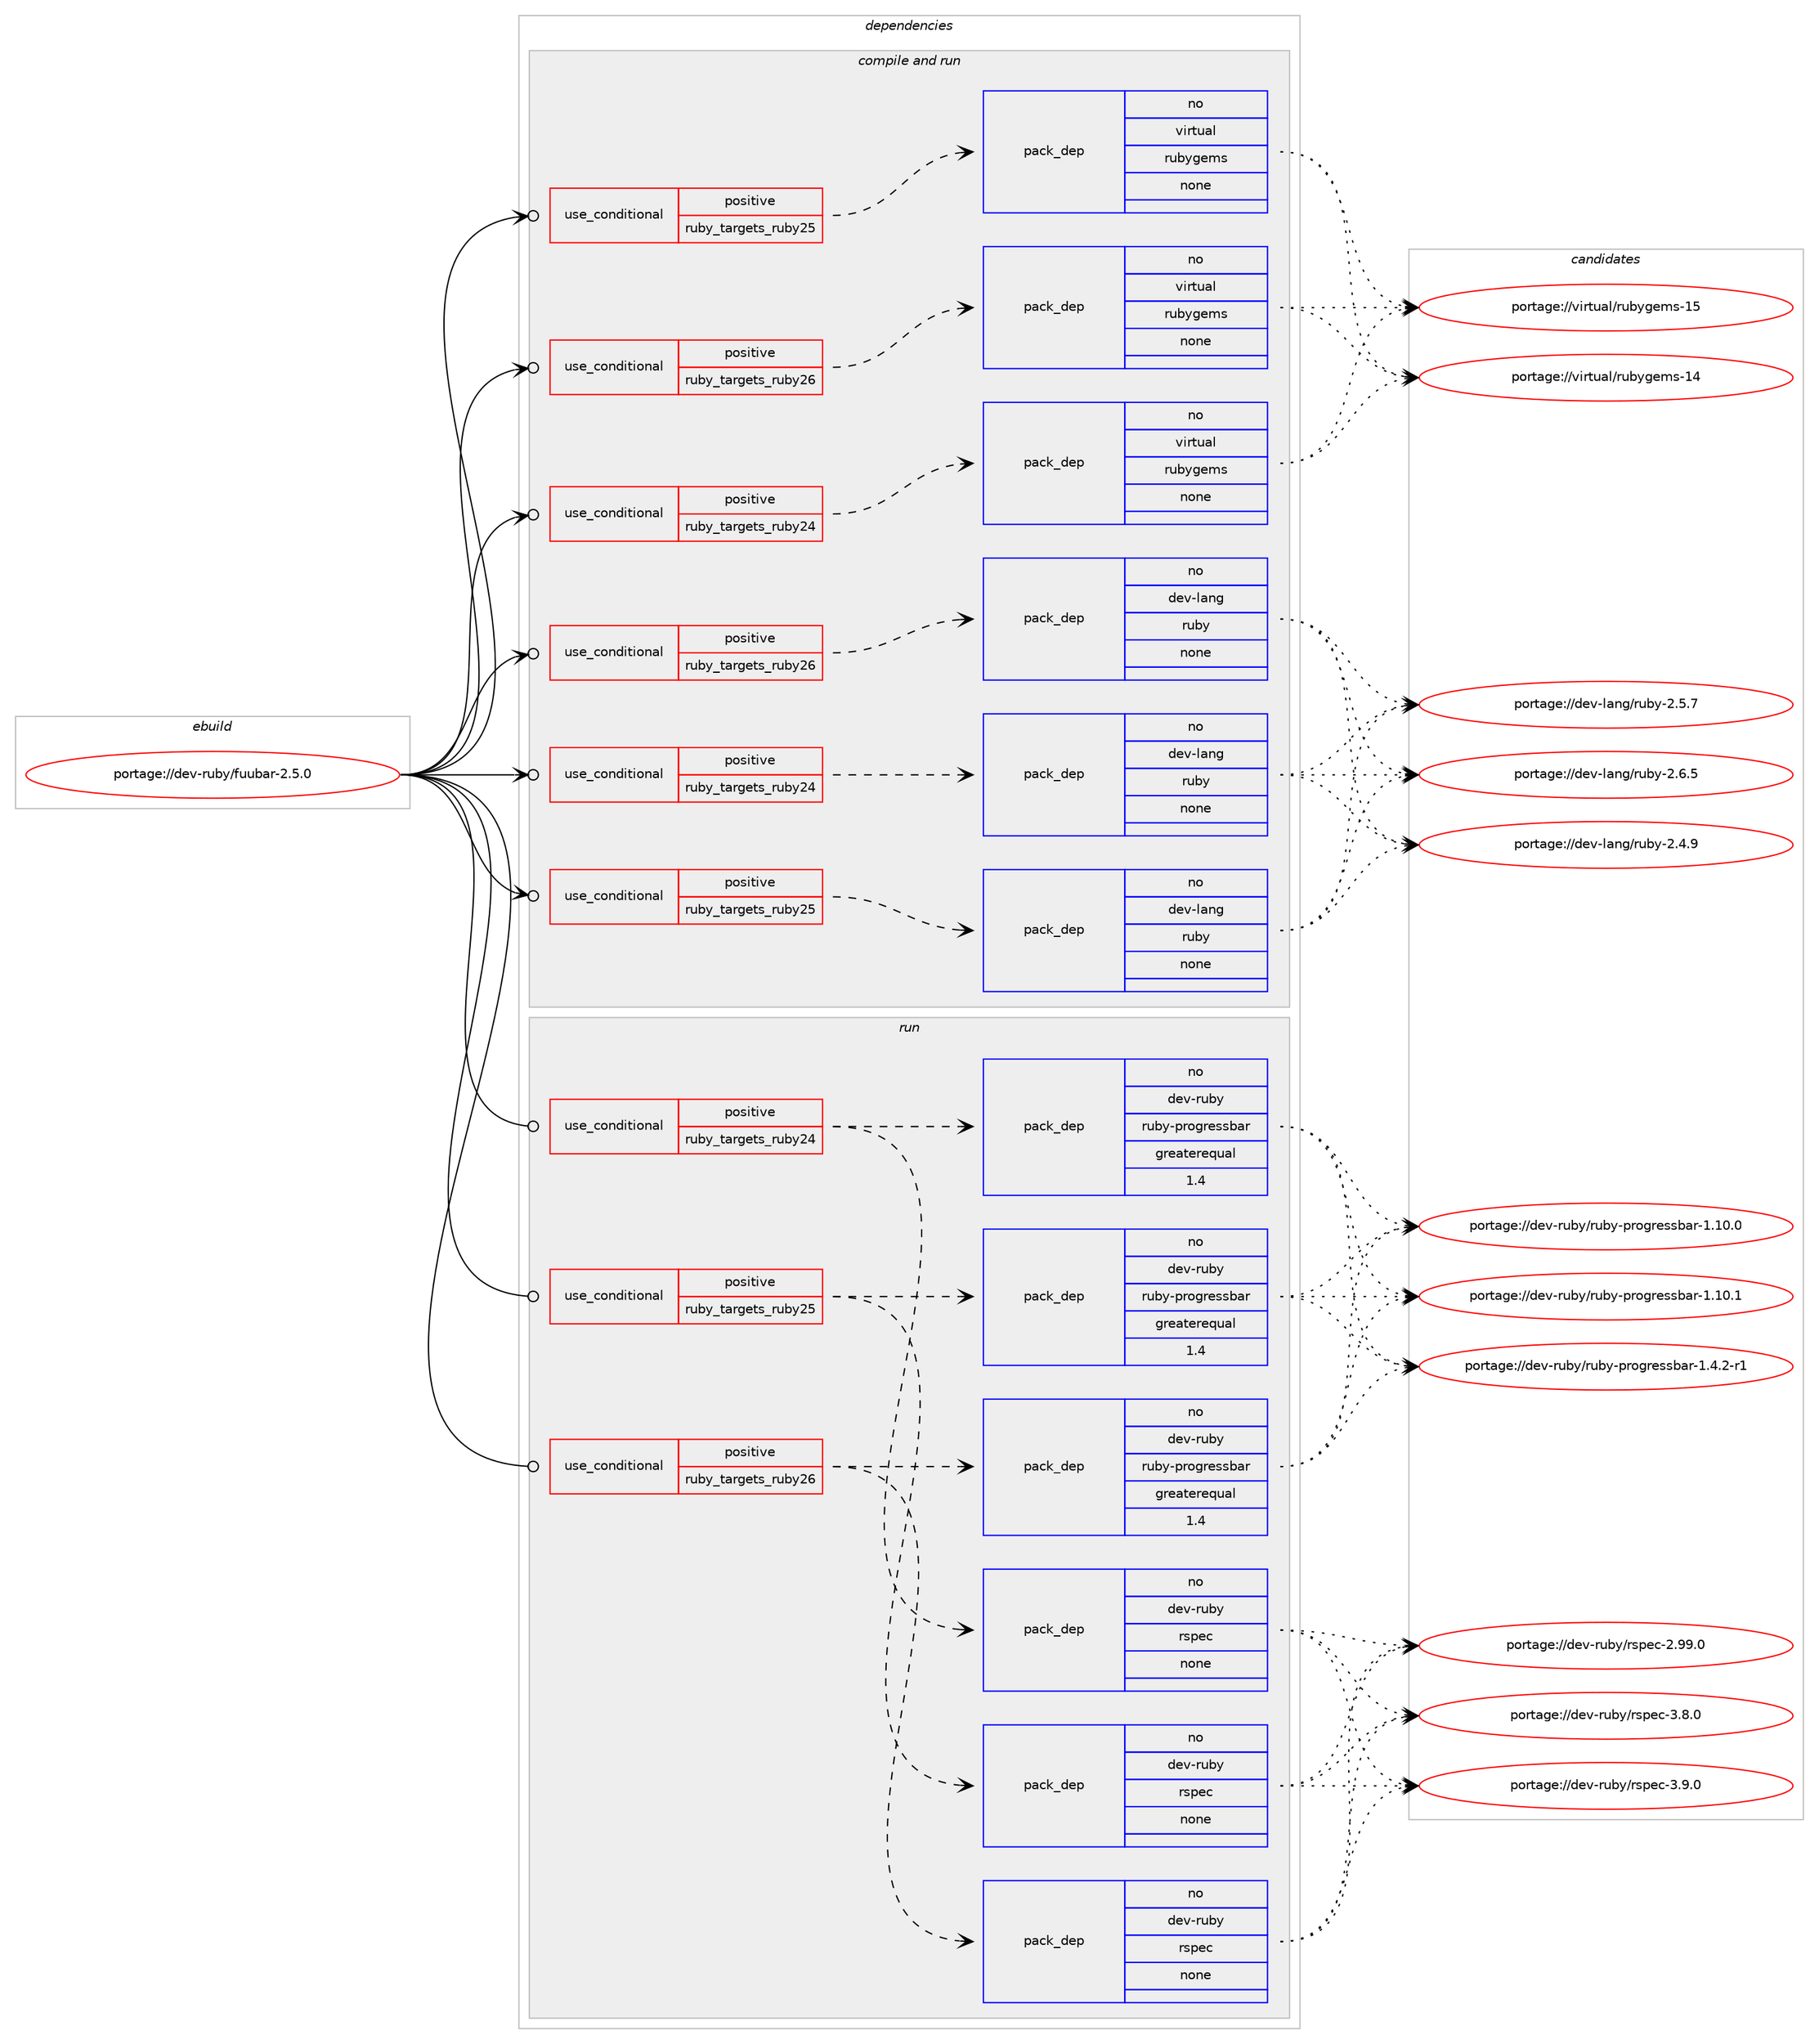 digraph prolog {

# *************
# Graph options
# *************

newrank=true;
concentrate=true;
compound=true;
graph [rankdir=LR,fontname=Helvetica,fontsize=10,ranksep=1.5];#, ranksep=2.5, nodesep=0.2];
edge  [arrowhead=vee];
node  [fontname=Helvetica,fontsize=10];

# **********
# The ebuild
# **********

subgraph cluster_leftcol {
color=gray;
rank=same;
label=<<i>ebuild</i>>;
id [label="portage://dev-ruby/fuubar-2.5.0", color=red, width=4, href="../dev-ruby/fuubar-2.5.0.svg"];
}

# ****************
# The dependencies
# ****************

subgraph cluster_midcol {
color=gray;
label=<<i>dependencies</i>>;
subgraph cluster_compile {
fillcolor="#eeeeee";
style=filled;
label=<<i>compile</i>>;
}
subgraph cluster_compileandrun {
fillcolor="#eeeeee";
style=filled;
label=<<i>compile and run</i>>;
subgraph cond52574 {
dependency221857 [label=<<TABLE BORDER="0" CELLBORDER="1" CELLSPACING="0" CELLPADDING="4"><TR><TD ROWSPAN="3" CELLPADDING="10">use_conditional</TD></TR><TR><TD>positive</TD></TR><TR><TD>ruby_targets_ruby24</TD></TR></TABLE>>, shape=none, color=red];
subgraph pack165801 {
dependency221858 [label=<<TABLE BORDER="0" CELLBORDER="1" CELLSPACING="0" CELLPADDING="4" WIDTH="220"><TR><TD ROWSPAN="6" CELLPADDING="30">pack_dep</TD></TR><TR><TD WIDTH="110">no</TD></TR><TR><TD>dev-lang</TD></TR><TR><TD>ruby</TD></TR><TR><TD>none</TD></TR><TR><TD></TD></TR></TABLE>>, shape=none, color=blue];
}
dependency221857:e -> dependency221858:w [weight=20,style="dashed",arrowhead="vee"];
}
id:e -> dependency221857:w [weight=20,style="solid",arrowhead="odotvee"];
subgraph cond52575 {
dependency221859 [label=<<TABLE BORDER="0" CELLBORDER="1" CELLSPACING="0" CELLPADDING="4"><TR><TD ROWSPAN="3" CELLPADDING="10">use_conditional</TD></TR><TR><TD>positive</TD></TR><TR><TD>ruby_targets_ruby24</TD></TR></TABLE>>, shape=none, color=red];
subgraph pack165802 {
dependency221860 [label=<<TABLE BORDER="0" CELLBORDER="1" CELLSPACING="0" CELLPADDING="4" WIDTH="220"><TR><TD ROWSPAN="6" CELLPADDING="30">pack_dep</TD></TR><TR><TD WIDTH="110">no</TD></TR><TR><TD>virtual</TD></TR><TR><TD>rubygems</TD></TR><TR><TD>none</TD></TR><TR><TD></TD></TR></TABLE>>, shape=none, color=blue];
}
dependency221859:e -> dependency221860:w [weight=20,style="dashed",arrowhead="vee"];
}
id:e -> dependency221859:w [weight=20,style="solid",arrowhead="odotvee"];
subgraph cond52576 {
dependency221861 [label=<<TABLE BORDER="0" CELLBORDER="1" CELLSPACING="0" CELLPADDING="4"><TR><TD ROWSPAN="3" CELLPADDING="10">use_conditional</TD></TR><TR><TD>positive</TD></TR><TR><TD>ruby_targets_ruby25</TD></TR></TABLE>>, shape=none, color=red];
subgraph pack165803 {
dependency221862 [label=<<TABLE BORDER="0" CELLBORDER="1" CELLSPACING="0" CELLPADDING="4" WIDTH="220"><TR><TD ROWSPAN="6" CELLPADDING="30">pack_dep</TD></TR><TR><TD WIDTH="110">no</TD></TR><TR><TD>dev-lang</TD></TR><TR><TD>ruby</TD></TR><TR><TD>none</TD></TR><TR><TD></TD></TR></TABLE>>, shape=none, color=blue];
}
dependency221861:e -> dependency221862:w [weight=20,style="dashed",arrowhead="vee"];
}
id:e -> dependency221861:w [weight=20,style="solid",arrowhead="odotvee"];
subgraph cond52577 {
dependency221863 [label=<<TABLE BORDER="0" CELLBORDER="1" CELLSPACING="0" CELLPADDING="4"><TR><TD ROWSPAN="3" CELLPADDING="10">use_conditional</TD></TR><TR><TD>positive</TD></TR><TR><TD>ruby_targets_ruby25</TD></TR></TABLE>>, shape=none, color=red];
subgraph pack165804 {
dependency221864 [label=<<TABLE BORDER="0" CELLBORDER="1" CELLSPACING="0" CELLPADDING="4" WIDTH="220"><TR><TD ROWSPAN="6" CELLPADDING="30">pack_dep</TD></TR><TR><TD WIDTH="110">no</TD></TR><TR><TD>virtual</TD></TR><TR><TD>rubygems</TD></TR><TR><TD>none</TD></TR><TR><TD></TD></TR></TABLE>>, shape=none, color=blue];
}
dependency221863:e -> dependency221864:w [weight=20,style="dashed",arrowhead="vee"];
}
id:e -> dependency221863:w [weight=20,style="solid",arrowhead="odotvee"];
subgraph cond52578 {
dependency221865 [label=<<TABLE BORDER="0" CELLBORDER="1" CELLSPACING="0" CELLPADDING="4"><TR><TD ROWSPAN="3" CELLPADDING="10">use_conditional</TD></TR><TR><TD>positive</TD></TR><TR><TD>ruby_targets_ruby26</TD></TR></TABLE>>, shape=none, color=red];
subgraph pack165805 {
dependency221866 [label=<<TABLE BORDER="0" CELLBORDER="1" CELLSPACING="0" CELLPADDING="4" WIDTH="220"><TR><TD ROWSPAN="6" CELLPADDING="30">pack_dep</TD></TR><TR><TD WIDTH="110">no</TD></TR><TR><TD>dev-lang</TD></TR><TR><TD>ruby</TD></TR><TR><TD>none</TD></TR><TR><TD></TD></TR></TABLE>>, shape=none, color=blue];
}
dependency221865:e -> dependency221866:w [weight=20,style="dashed",arrowhead="vee"];
}
id:e -> dependency221865:w [weight=20,style="solid",arrowhead="odotvee"];
subgraph cond52579 {
dependency221867 [label=<<TABLE BORDER="0" CELLBORDER="1" CELLSPACING="0" CELLPADDING="4"><TR><TD ROWSPAN="3" CELLPADDING="10">use_conditional</TD></TR><TR><TD>positive</TD></TR><TR><TD>ruby_targets_ruby26</TD></TR></TABLE>>, shape=none, color=red];
subgraph pack165806 {
dependency221868 [label=<<TABLE BORDER="0" CELLBORDER="1" CELLSPACING="0" CELLPADDING="4" WIDTH="220"><TR><TD ROWSPAN="6" CELLPADDING="30">pack_dep</TD></TR><TR><TD WIDTH="110">no</TD></TR><TR><TD>virtual</TD></TR><TR><TD>rubygems</TD></TR><TR><TD>none</TD></TR><TR><TD></TD></TR></TABLE>>, shape=none, color=blue];
}
dependency221867:e -> dependency221868:w [weight=20,style="dashed",arrowhead="vee"];
}
id:e -> dependency221867:w [weight=20,style="solid",arrowhead="odotvee"];
}
subgraph cluster_run {
fillcolor="#eeeeee";
style=filled;
label=<<i>run</i>>;
subgraph cond52580 {
dependency221869 [label=<<TABLE BORDER="0" CELLBORDER="1" CELLSPACING="0" CELLPADDING="4"><TR><TD ROWSPAN="3" CELLPADDING="10">use_conditional</TD></TR><TR><TD>positive</TD></TR><TR><TD>ruby_targets_ruby24</TD></TR></TABLE>>, shape=none, color=red];
subgraph pack165807 {
dependency221870 [label=<<TABLE BORDER="0" CELLBORDER="1" CELLSPACING="0" CELLPADDING="4" WIDTH="220"><TR><TD ROWSPAN="6" CELLPADDING="30">pack_dep</TD></TR><TR><TD WIDTH="110">no</TD></TR><TR><TD>dev-ruby</TD></TR><TR><TD>rspec</TD></TR><TR><TD>none</TD></TR><TR><TD></TD></TR></TABLE>>, shape=none, color=blue];
}
dependency221869:e -> dependency221870:w [weight=20,style="dashed",arrowhead="vee"];
subgraph pack165808 {
dependency221871 [label=<<TABLE BORDER="0" CELLBORDER="1" CELLSPACING="0" CELLPADDING="4" WIDTH="220"><TR><TD ROWSPAN="6" CELLPADDING="30">pack_dep</TD></TR><TR><TD WIDTH="110">no</TD></TR><TR><TD>dev-ruby</TD></TR><TR><TD>ruby-progressbar</TD></TR><TR><TD>greaterequal</TD></TR><TR><TD>1.4</TD></TR></TABLE>>, shape=none, color=blue];
}
dependency221869:e -> dependency221871:w [weight=20,style="dashed",arrowhead="vee"];
}
id:e -> dependency221869:w [weight=20,style="solid",arrowhead="odot"];
subgraph cond52581 {
dependency221872 [label=<<TABLE BORDER="0" CELLBORDER="1" CELLSPACING="0" CELLPADDING="4"><TR><TD ROWSPAN="3" CELLPADDING="10">use_conditional</TD></TR><TR><TD>positive</TD></TR><TR><TD>ruby_targets_ruby25</TD></TR></TABLE>>, shape=none, color=red];
subgraph pack165809 {
dependency221873 [label=<<TABLE BORDER="0" CELLBORDER="1" CELLSPACING="0" CELLPADDING="4" WIDTH="220"><TR><TD ROWSPAN="6" CELLPADDING="30">pack_dep</TD></TR><TR><TD WIDTH="110">no</TD></TR><TR><TD>dev-ruby</TD></TR><TR><TD>rspec</TD></TR><TR><TD>none</TD></TR><TR><TD></TD></TR></TABLE>>, shape=none, color=blue];
}
dependency221872:e -> dependency221873:w [weight=20,style="dashed",arrowhead="vee"];
subgraph pack165810 {
dependency221874 [label=<<TABLE BORDER="0" CELLBORDER="1" CELLSPACING="0" CELLPADDING="4" WIDTH="220"><TR><TD ROWSPAN="6" CELLPADDING="30">pack_dep</TD></TR><TR><TD WIDTH="110">no</TD></TR><TR><TD>dev-ruby</TD></TR><TR><TD>ruby-progressbar</TD></TR><TR><TD>greaterequal</TD></TR><TR><TD>1.4</TD></TR></TABLE>>, shape=none, color=blue];
}
dependency221872:e -> dependency221874:w [weight=20,style="dashed",arrowhead="vee"];
}
id:e -> dependency221872:w [weight=20,style="solid",arrowhead="odot"];
subgraph cond52582 {
dependency221875 [label=<<TABLE BORDER="0" CELLBORDER="1" CELLSPACING="0" CELLPADDING="4"><TR><TD ROWSPAN="3" CELLPADDING="10">use_conditional</TD></TR><TR><TD>positive</TD></TR><TR><TD>ruby_targets_ruby26</TD></TR></TABLE>>, shape=none, color=red];
subgraph pack165811 {
dependency221876 [label=<<TABLE BORDER="0" CELLBORDER="1" CELLSPACING="0" CELLPADDING="4" WIDTH="220"><TR><TD ROWSPAN="6" CELLPADDING="30">pack_dep</TD></TR><TR><TD WIDTH="110">no</TD></TR><TR><TD>dev-ruby</TD></TR><TR><TD>rspec</TD></TR><TR><TD>none</TD></TR><TR><TD></TD></TR></TABLE>>, shape=none, color=blue];
}
dependency221875:e -> dependency221876:w [weight=20,style="dashed",arrowhead="vee"];
subgraph pack165812 {
dependency221877 [label=<<TABLE BORDER="0" CELLBORDER="1" CELLSPACING="0" CELLPADDING="4" WIDTH="220"><TR><TD ROWSPAN="6" CELLPADDING="30">pack_dep</TD></TR><TR><TD WIDTH="110">no</TD></TR><TR><TD>dev-ruby</TD></TR><TR><TD>ruby-progressbar</TD></TR><TR><TD>greaterequal</TD></TR><TR><TD>1.4</TD></TR></TABLE>>, shape=none, color=blue];
}
dependency221875:e -> dependency221877:w [weight=20,style="dashed",arrowhead="vee"];
}
id:e -> dependency221875:w [weight=20,style="solid",arrowhead="odot"];
}
}

# **************
# The candidates
# **************

subgraph cluster_choices {
rank=same;
color=gray;
label=<<i>candidates</i>>;

subgraph choice165801 {
color=black;
nodesep=1;
choiceportage10010111845108971101034711411798121455046524657 [label="portage://dev-lang/ruby-2.4.9", color=red, width=4,href="../dev-lang/ruby-2.4.9.svg"];
choiceportage10010111845108971101034711411798121455046534655 [label="portage://dev-lang/ruby-2.5.7", color=red, width=4,href="../dev-lang/ruby-2.5.7.svg"];
choiceportage10010111845108971101034711411798121455046544653 [label="portage://dev-lang/ruby-2.6.5", color=red, width=4,href="../dev-lang/ruby-2.6.5.svg"];
dependency221858:e -> choiceportage10010111845108971101034711411798121455046524657:w [style=dotted,weight="100"];
dependency221858:e -> choiceportage10010111845108971101034711411798121455046534655:w [style=dotted,weight="100"];
dependency221858:e -> choiceportage10010111845108971101034711411798121455046544653:w [style=dotted,weight="100"];
}
subgraph choice165802 {
color=black;
nodesep=1;
choiceportage118105114116117971084711411798121103101109115454952 [label="portage://virtual/rubygems-14", color=red, width=4,href="../virtual/rubygems-14.svg"];
choiceportage118105114116117971084711411798121103101109115454953 [label="portage://virtual/rubygems-15", color=red, width=4,href="../virtual/rubygems-15.svg"];
dependency221860:e -> choiceportage118105114116117971084711411798121103101109115454952:w [style=dotted,weight="100"];
dependency221860:e -> choiceportage118105114116117971084711411798121103101109115454953:w [style=dotted,weight="100"];
}
subgraph choice165803 {
color=black;
nodesep=1;
choiceportage10010111845108971101034711411798121455046524657 [label="portage://dev-lang/ruby-2.4.9", color=red, width=4,href="../dev-lang/ruby-2.4.9.svg"];
choiceportage10010111845108971101034711411798121455046534655 [label="portage://dev-lang/ruby-2.5.7", color=red, width=4,href="../dev-lang/ruby-2.5.7.svg"];
choiceportage10010111845108971101034711411798121455046544653 [label="portage://dev-lang/ruby-2.6.5", color=red, width=4,href="../dev-lang/ruby-2.6.5.svg"];
dependency221862:e -> choiceportage10010111845108971101034711411798121455046524657:w [style=dotted,weight="100"];
dependency221862:e -> choiceportage10010111845108971101034711411798121455046534655:w [style=dotted,weight="100"];
dependency221862:e -> choiceportage10010111845108971101034711411798121455046544653:w [style=dotted,weight="100"];
}
subgraph choice165804 {
color=black;
nodesep=1;
choiceportage118105114116117971084711411798121103101109115454952 [label="portage://virtual/rubygems-14", color=red, width=4,href="../virtual/rubygems-14.svg"];
choiceportage118105114116117971084711411798121103101109115454953 [label="portage://virtual/rubygems-15", color=red, width=4,href="../virtual/rubygems-15.svg"];
dependency221864:e -> choiceportage118105114116117971084711411798121103101109115454952:w [style=dotted,weight="100"];
dependency221864:e -> choiceportage118105114116117971084711411798121103101109115454953:w [style=dotted,weight="100"];
}
subgraph choice165805 {
color=black;
nodesep=1;
choiceportage10010111845108971101034711411798121455046524657 [label="portage://dev-lang/ruby-2.4.9", color=red, width=4,href="../dev-lang/ruby-2.4.9.svg"];
choiceportage10010111845108971101034711411798121455046534655 [label="portage://dev-lang/ruby-2.5.7", color=red, width=4,href="../dev-lang/ruby-2.5.7.svg"];
choiceportage10010111845108971101034711411798121455046544653 [label="portage://dev-lang/ruby-2.6.5", color=red, width=4,href="../dev-lang/ruby-2.6.5.svg"];
dependency221866:e -> choiceportage10010111845108971101034711411798121455046524657:w [style=dotted,weight="100"];
dependency221866:e -> choiceportage10010111845108971101034711411798121455046534655:w [style=dotted,weight="100"];
dependency221866:e -> choiceportage10010111845108971101034711411798121455046544653:w [style=dotted,weight="100"];
}
subgraph choice165806 {
color=black;
nodesep=1;
choiceportage118105114116117971084711411798121103101109115454952 [label="portage://virtual/rubygems-14", color=red, width=4,href="../virtual/rubygems-14.svg"];
choiceportage118105114116117971084711411798121103101109115454953 [label="portage://virtual/rubygems-15", color=red, width=4,href="../virtual/rubygems-15.svg"];
dependency221868:e -> choiceportage118105114116117971084711411798121103101109115454952:w [style=dotted,weight="100"];
dependency221868:e -> choiceportage118105114116117971084711411798121103101109115454953:w [style=dotted,weight="100"];
}
subgraph choice165807 {
color=black;
nodesep=1;
choiceportage1001011184511411798121471141151121019945504657574648 [label="portage://dev-ruby/rspec-2.99.0", color=red, width=4,href="../dev-ruby/rspec-2.99.0.svg"];
choiceportage10010111845114117981214711411511210199455146564648 [label="portage://dev-ruby/rspec-3.8.0", color=red, width=4,href="../dev-ruby/rspec-3.8.0.svg"];
choiceportage10010111845114117981214711411511210199455146574648 [label="portage://dev-ruby/rspec-3.9.0", color=red, width=4,href="../dev-ruby/rspec-3.9.0.svg"];
dependency221870:e -> choiceportage1001011184511411798121471141151121019945504657574648:w [style=dotted,weight="100"];
dependency221870:e -> choiceportage10010111845114117981214711411511210199455146564648:w [style=dotted,weight="100"];
dependency221870:e -> choiceportage10010111845114117981214711411511210199455146574648:w [style=dotted,weight="100"];
}
subgraph choice165808 {
color=black;
nodesep=1;
choiceportage1001011184511411798121471141179812145112114111103114101115115989711445494649484648 [label="portage://dev-ruby/ruby-progressbar-1.10.0", color=red, width=4,href="../dev-ruby/ruby-progressbar-1.10.0.svg"];
choiceportage1001011184511411798121471141179812145112114111103114101115115989711445494649484649 [label="portage://dev-ruby/ruby-progressbar-1.10.1", color=red, width=4,href="../dev-ruby/ruby-progressbar-1.10.1.svg"];
choiceportage100101118451141179812147114117981214511211411110311410111511598971144549465246504511449 [label="portage://dev-ruby/ruby-progressbar-1.4.2-r1", color=red, width=4,href="../dev-ruby/ruby-progressbar-1.4.2-r1.svg"];
dependency221871:e -> choiceportage1001011184511411798121471141179812145112114111103114101115115989711445494649484648:w [style=dotted,weight="100"];
dependency221871:e -> choiceportage1001011184511411798121471141179812145112114111103114101115115989711445494649484649:w [style=dotted,weight="100"];
dependency221871:e -> choiceportage100101118451141179812147114117981214511211411110311410111511598971144549465246504511449:w [style=dotted,weight="100"];
}
subgraph choice165809 {
color=black;
nodesep=1;
choiceportage1001011184511411798121471141151121019945504657574648 [label="portage://dev-ruby/rspec-2.99.0", color=red, width=4,href="../dev-ruby/rspec-2.99.0.svg"];
choiceportage10010111845114117981214711411511210199455146564648 [label="portage://dev-ruby/rspec-3.8.0", color=red, width=4,href="../dev-ruby/rspec-3.8.0.svg"];
choiceportage10010111845114117981214711411511210199455146574648 [label="portage://dev-ruby/rspec-3.9.0", color=red, width=4,href="../dev-ruby/rspec-3.9.0.svg"];
dependency221873:e -> choiceportage1001011184511411798121471141151121019945504657574648:w [style=dotted,weight="100"];
dependency221873:e -> choiceportage10010111845114117981214711411511210199455146564648:w [style=dotted,weight="100"];
dependency221873:e -> choiceportage10010111845114117981214711411511210199455146574648:w [style=dotted,weight="100"];
}
subgraph choice165810 {
color=black;
nodesep=1;
choiceportage1001011184511411798121471141179812145112114111103114101115115989711445494649484648 [label="portage://dev-ruby/ruby-progressbar-1.10.0", color=red, width=4,href="../dev-ruby/ruby-progressbar-1.10.0.svg"];
choiceportage1001011184511411798121471141179812145112114111103114101115115989711445494649484649 [label="portage://dev-ruby/ruby-progressbar-1.10.1", color=red, width=4,href="../dev-ruby/ruby-progressbar-1.10.1.svg"];
choiceportage100101118451141179812147114117981214511211411110311410111511598971144549465246504511449 [label="portage://dev-ruby/ruby-progressbar-1.4.2-r1", color=red, width=4,href="../dev-ruby/ruby-progressbar-1.4.2-r1.svg"];
dependency221874:e -> choiceportage1001011184511411798121471141179812145112114111103114101115115989711445494649484648:w [style=dotted,weight="100"];
dependency221874:e -> choiceportage1001011184511411798121471141179812145112114111103114101115115989711445494649484649:w [style=dotted,weight="100"];
dependency221874:e -> choiceportage100101118451141179812147114117981214511211411110311410111511598971144549465246504511449:w [style=dotted,weight="100"];
}
subgraph choice165811 {
color=black;
nodesep=1;
choiceportage1001011184511411798121471141151121019945504657574648 [label="portage://dev-ruby/rspec-2.99.0", color=red, width=4,href="../dev-ruby/rspec-2.99.0.svg"];
choiceportage10010111845114117981214711411511210199455146564648 [label="portage://dev-ruby/rspec-3.8.0", color=red, width=4,href="../dev-ruby/rspec-3.8.0.svg"];
choiceportage10010111845114117981214711411511210199455146574648 [label="portage://dev-ruby/rspec-3.9.0", color=red, width=4,href="../dev-ruby/rspec-3.9.0.svg"];
dependency221876:e -> choiceportage1001011184511411798121471141151121019945504657574648:w [style=dotted,weight="100"];
dependency221876:e -> choiceportage10010111845114117981214711411511210199455146564648:w [style=dotted,weight="100"];
dependency221876:e -> choiceportage10010111845114117981214711411511210199455146574648:w [style=dotted,weight="100"];
}
subgraph choice165812 {
color=black;
nodesep=1;
choiceportage1001011184511411798121471141179812145112114111103114101115115989711445494649484648 [label="portage://dev-ruby/ruby-progressbar-1.10.0", color=red, width=4,href="../dev-ruby/ruby-progressbar-1.10.0.svg"];
choiceportage1001011184511411798121471141179812145112114111103114101115115989711445494649484649 [label="portage://dev-ruby/ruby-progressbar-1.10.1", color=red, width=4,href="../dev-ruby/ruby-progressbar-1.10.1.svg"];
choiceportage100101118451141179812147114117981214511211411110311410111511598971144549465246504511449 [label="portage://dev-ruby/ruby-progressbar-1.4.2-r1", color=red, width=4,href="../dev-ruby/ruby-progressbar-1.4.2-r1.svg"];
dependency221877:e -> choiceportage1001011184511411798121471141179812145112114111103114101115115989711445494649484648:w [style=dotted,weight="100"];
dependency221877:e -> choiceportage1001011184511411798121471141179812145112114111103114101115115989711445494649484649:w [style=dotted,weight="100"];
dependency221877:e -> choiceportage100101118451141179812147114117981214511211411110311410111511598971144549465246504511449:w [style=dotted,weight="100"];
}
}

}
